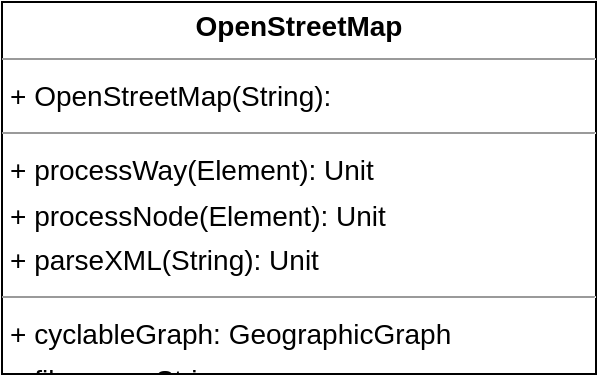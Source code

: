 <mxGraphModel dx="0" dy="0" grid="1" gridSize="10" guides="1" tooltips="1" connect="1" arrows="1" fold="1"
              page="0" pageScale="1" background="none" math="0" shadow="0">
    <root>
        <mxCell id="0"/>
        <mxCell id="1" parent="0"/>
        <mxCell id="node0" parent="1" vertex="1"
                value="&lt;p style=&quot;margin:0px;margin-top:4px;text-align:center;&quot;&gt;&lt;b&gt;OpenStreetMap&lt;/b&gt;&lt;/p&gt;&lt;hr size=&quot;1&quot;/&gt;&lt;p style=&quot;margin:0 0 0 4px;line-height:1.6;&quot;&gt;+ OpenStreetMap(String): &lt;/p&gt;&lt;hr size=&quot;1&quot;/&gt;&lt;p style=&quot;margin:0 0 0 4px;line-height:1.6;&quot;&gt;+ processWay(Element): Unit&lt;br/&gt;+ processNode(Element): Unit&lt;br/&gt;+ parseXML(String): Unit&lt;/p&gt;&lt;hr size=&quot;1&quot;/&gt;&lt;p style=&quot;margin:0 0 0 4px;line-height:1.6;&quot;&gt;+ cyclableGraph: GeographicGraph&lt;br/&gt;+ filename: String&lt;/p&gt;"
                style="verticalAlign=top;align=left;overflow=fill;fontSize=14;fontFamily=Helvetica;html=1;rounded=0;shadow=0;comic=0;labelBackgroundColor=none;strokeWidth=1;">
            <mxGeometry x="-253" y="-111" width="297" height="186" as="geometry"/>
        </mxCell>

    </root>
</mxGraphModel>
